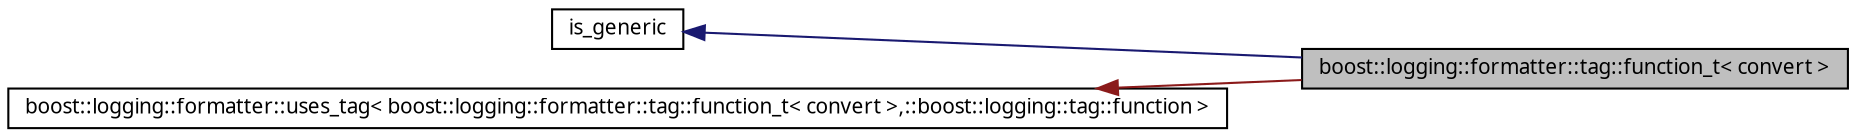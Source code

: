 digraph G
{
  edge [fontname="FreeSans.ttf",fontsize=10,labelfontname="FreeSans.ttf",labelfontsize=10];
  node [fontname="FreeSans.ttf",fontsize=10,shape=record];
  rankdir=LR;
  Node1 [label="boost::logging::formatter::tag::function_t\< convert \>",height=0.2,width=0.4,color="black", fillcolor="grey75", style="filled" fontcolor="black"];
  Node2 -> Node1 [dir=back,color="midnightblue",fontsize=10,style="solid",fontname="FreeSans.ttf"];
  Node2 [label="is_generic",height=0.2,width=0.4,color="black", fillcolor="white", style="filled",URL="$structboost_1_1logging_1_1manipulator_1_1is__generic.html",tooltip="Represents a generic manipulator (formatter or destination)."];
  Node3 -> Node1 [dir=back,color="firebrick4",fontsize=10,style="solid",fontname="FreeSans.ttf"];
  Node3 [label="boost::logging::formatter::uses_tag\< boost::logging::formatter::tag::function_t\< convert \>,::boost::logging::tag::function \>",height=0.2,width=0.4,color="black", fillcolor="white", style="filled",URL="$structboost_1_1logging_1_1formatter_1_1uses__tag.html",tooltip="Specifies that a formatter class handles a certain tag class."];
}
